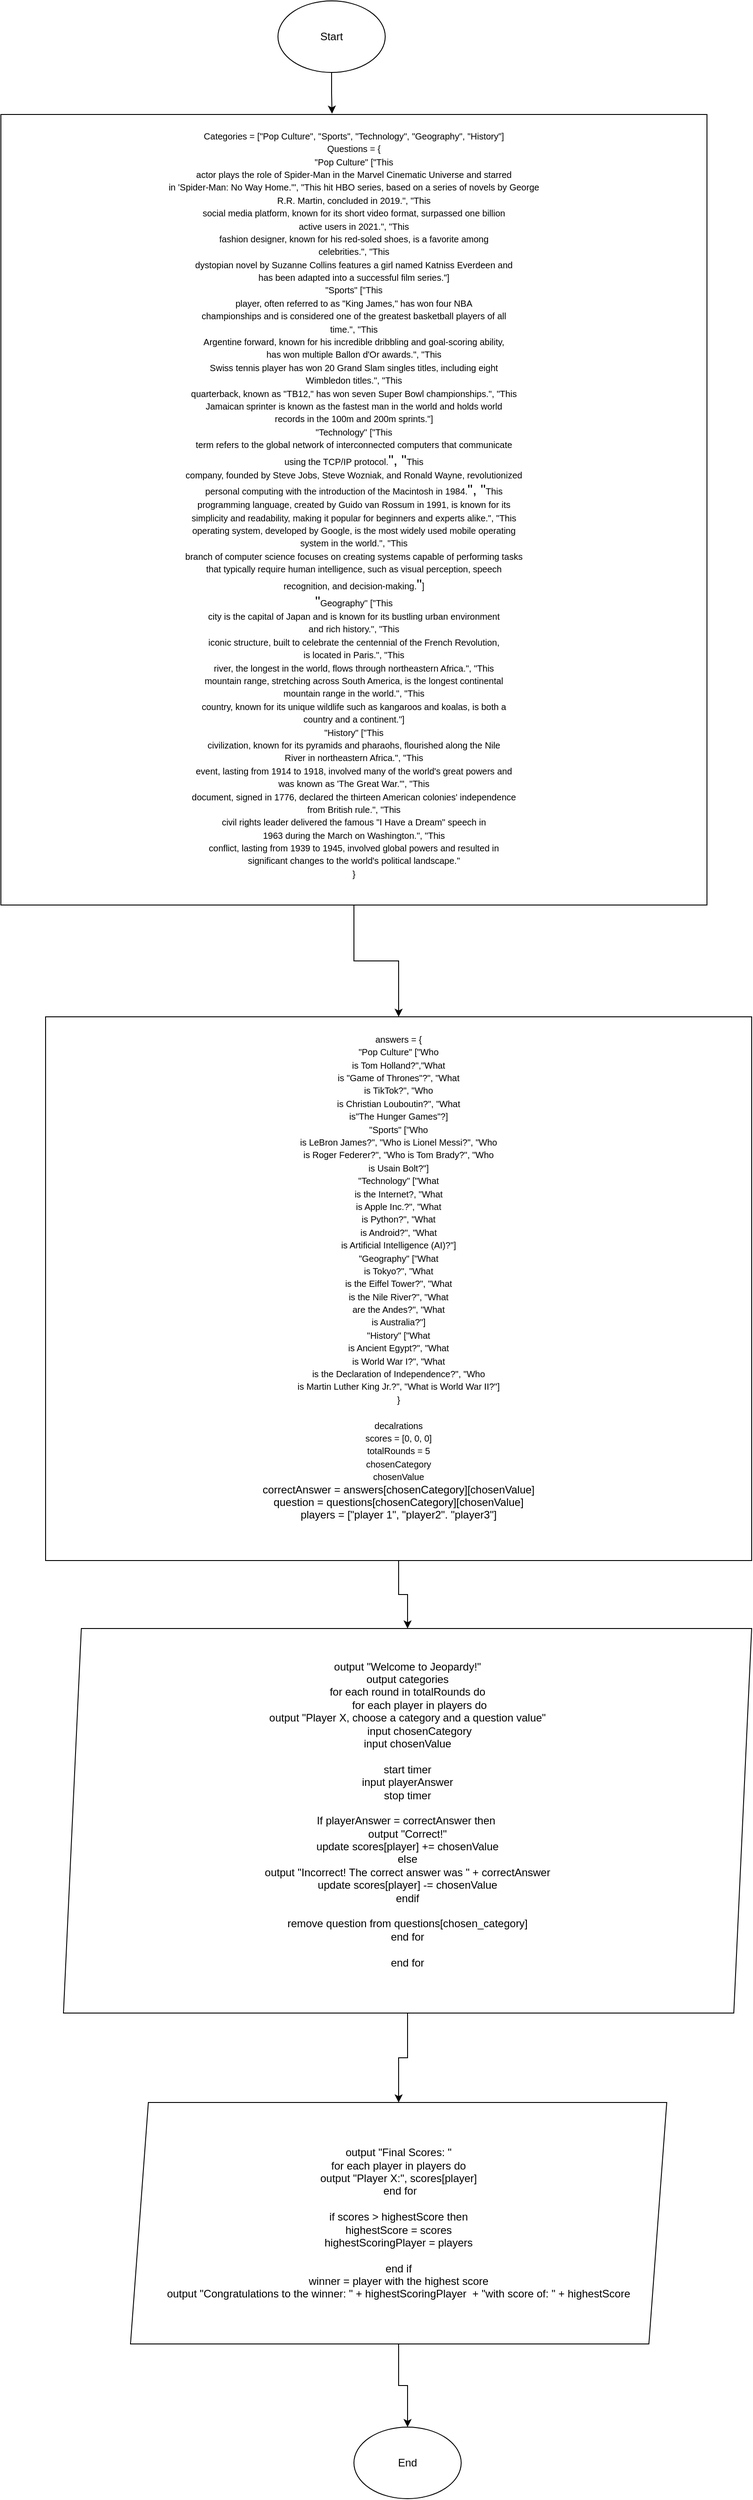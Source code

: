 <mxfile version="24.7.17">
  <diagram name="Page-1" id="QP5_oBR8MMs9zjLN8A2d">
    <mxGraphModel dx="1036" dy="606" grid="1" gridSize="10" guides="1" tooltips="1" connect="1" arrows="1" fold="1" page="1" pageScale="1" pageWidth="850" pageHeight="1100" math="0" shadow="0">
      <root>
        <mxCell id="0" />
        <mxCell id="1" parent="0" />
        <mxCell id="3y9-HfJewCbZ7ZtlqcnH-1" value="Start" style="ellipse;whiteSpace=wrap;html=1;" vertex="1" parent="1">
          <mxGeometry x="350" y="20" width="120" height="80" as="geometry" />
        </mxCell>
        <mxCell id="3y9-HfJewCbZ7ZtlqcnH-10" value="" style="edgeStyle=orthogonalEdgeStyle;rounded=0;orthogonalLoop=1;jettySize=auto;html=1;" edge="1" parent="1" source="3y9-HfJewCbZ7ZtlqcnH-2" target="3y9-HfJewCbZ7ZtlqcnH-3">
          <mxGeometry relative="1" as="geometry" />
        </mxCell>
        <mxCell id="3y9-HfJewCbZ7ZtlqcnH-2" value="&lt;font style=&quot;font-size: 10px;&quot;&gt;Categories = [&quot;Pop Culture&quot;, &quot;Sports&quot;, &quot;Technology&quot;, &quot;Geography&quot;, &quot;History&quot;]&lt;/font&gt;&lt;div&gt;&lt;font style=&quot;font-size: 10px;&quot;&gt;Questions = {&lt;/font&gt;&lt;/div&gt;&lt;div&gt;&lt;font style=&quot;font-size: 10px;&quot;&gt;&quot;Pop Culture&quot; [&quot;&lt;span style=&quot;font-family: Aptos, sans-serif; background-color: initial;&quot;&gt;&lt;font style=&quot;&quot;&gt;This&lt;br&gt;actor plays the role of Spider-Man in the Marvel Cinematic Universe and starred&lt;br&gt;in &#39;Spider-Man: No Way Home&lt;/font&gt;&lt;/span&gt;&lt;span style=&quot;font-family: Aptos, sans-serif; background-color: initial;&quot;&gt;.&#39;&quot;, &quot;&lt;/span&gt;&lt;span style=&quot;background-color: initial;&quot;&gt;This hit HBO series, based on a series of novels by George&lt;br&gt;R.R. Martin, concluded in 2019.&quot;, &quot;&lt;/span&gt;&lt;span style=&quot;font-family: Aptos, sans-serif; background-color: initial;&quot;&gt;&lt;font style=&quot;&quot;&gt;This&lt;br&gt;social media platform, known for its short video format, surpassed one billion&lt;br&gt;active users in 2021&lt;/font&gt;&lt;/span&gt;&lt;span style=&quot;font-family: Aptos, sans-serif; background-color: initial;&quot;&gt;.&quot;, &quot;&lt;/span&gt;&lt;span style=&quot;font-family: Aptos, sans-serif; background-color: initial;&quot;&gt;&lt;font style=&quot;&quot;&gt;This&lt;br&gt;fashion designer, known for his red-soled shoes, is a favorite among&lt;br&gt;celebrities.&lt;/font&gt;&lt;/span&gt;&lt;span style=&quot;font-family: Aptos, sans-serif; background-color: initial;&quot;&gt;&quot;, &quot;&lt;/span&gt;&lt;span style=&quot;font-family: Aptos, sans-serif; background-color: initial;&quot;&gt;&lt;font style=&quot;&quot;&gt;This&lt;br&gt;dystopian novel by Suzanne Collins features a girl named Katniss Everdeen and&lt;br&gt;has been adapted into a successful film series.&quot;]&lt;/font&gt;&lt;/span&gt;&lt;/font&gt;&lt;/div&gt;&lt;div&gt;&lt;font style=&quot;font-size: 10px;&quot;&gt;&lt;span style=&quot;font-family: Aptos, sans-serif; background-color: initial;&quot;&gt;&lt;font style=&quot;&quot;&gt;&quot;Sports&quot; [&quot;&lt;/font&gt;&lt;/span&gt;&lt;span style=&quot;font-family: Aptos, sans-serif; background-color: initial;&quot;&gt;&lt;font style=&quot;&quot;&gt;This&lt;br&gt;player, often referred to as &quot;King James,&quot; has won four NBA&lt;br&gt;championships and is considered one of the greatest basketball players of all&lt;br&gt;time.&quot;, &quot;&lt;/font&gt;&lt;/span&gt;&lt;span style=&quot;font-family: Aptos, sans-serif; background-color: initial;&quot;&gt;&lt;font style=&quot;&quot;&gt;This&lt;br&gt;Argentine forward, known for his incredible dribbling and goal-scoring ability,&lt;br&gt;has won multiple Ballon d&#39;Or awards.&lt;/font&gt;&lt;/span&gt;&lt;span style=&quot;font-family: Aptos, sans-serif; background-color: initial;&quot;&gt;&quot;, &quot;&lt;/span&gt;&lt;span style=&quot;font-family: Aptos, sans-serif; background-color: initial;&quot;&gt;&lt;font style=&quot;&quot;&gt;This&lt;br&gt;Swiss tennis player has won 20 Grand Slam singles titles, including eight&lt;br&gt;Wimbledon titles.&quot;, &quot;&lt;/font&gt;&lt;/span&gt;&lt;span style=&quot;font-family: Aptos, sans-serif; background-color: initial;&quot;&gt;&lt;font style=&quot;&quot;&gt;This&lt;br&gt;quarterback, known as &quot;TB12,&quot; has won seven Super Bowl championships.&lt;/font&gt;&lt;/span&gt;&lt;span style=&quot;font-family: Aptos, sans-serif; background-color: initial;&quot;&gt;&quot;, &quot;&lt;/span&gt;&lt;span style=&quot;font-family: Aptos, sans-serif; background-color: initial;&quot;&gt;&lt;font style=&quot;&quot;&gt;This&lt;br&gt;Jamaican sprinter is known as the fastest man in the world and holds world&lt;br&gt;records in the 100m and 200m sprints.&lt;/font&gt;&lt;/span&gt;&lt;span style=&quot;font-family: Aptos, sans-serif; background-color: initial;&quot;&gt;&quot;]&lt;/span&gt;&lt;/font&gt;&lt;/div&gt;&lt;div&gt;&lt;font style=&quot;font-size: 10px;&quot;&gt;&lt;span style=&quot;font-family: Aptos, sans-serif; background-color: initial;&quot;&gt;&quot;Technology&quot; [&quot;&lt;/span&gt;&lt;/font&gt;&lt;span style=&quot;font-family: Aptos, sans-serif; background-color: initial;&quot;&gt;&lt;font style=&quot;font-size: 10px;&quot;&gt;This&lt;br&gt;term refers to the global network of interconnected computers that communicate&lt;br&gt;using the TCP/IP protocol.&lt;/font&gt;&lt;/span&gt;&lt;span style=&quot;font-family: Aptos, sans-serif; font-size: 12pt; background-color: initial;&quot;&gt;&quot;, &quot;&lt;/span&gt;&lt;span style=&quot;font-family: Aptos, sans-serif; background-color: initial;&quot;&gt;&lt;font style=&quot;font-size: 10px;&quot;&gt;This&lt;br&gt;company, founded by Steve Jobs, Steve Wozniak, and Ronald Wayne, revolutionized&lt;br&gt;personal computing with the introduction of the Macintosh in 1984.&lt;/font&gt;&lt;/span&gt;&lt;span style=&quot;font-family: Aptos, sans-serif; font-size: 12pt; background-color: initial;&quot;&gt;&quot;, &quot;&lt;/span&gt;&lt;span style=&quot;font-family: Aptos, sans-serif; background-color: initial;&quot;&gt;&lt;font style=&quot;font-size: 10px;&quot;&gt;This&lt;br&gt;programming language, created by Guido van Rossum in 1991, is known for its&lt;br&gt;simplicity and readability, making it popular for beginners and experts alike.&lt;/font&gt;&lt;/span&gt;&lt;font style=&quot;font-size: 10px;&quot;&gt;&lt;span style=&quot;font-family: Aptos, sans-serif; background-color: initial;&quot;&gt;&quot;, &quot;&lt;/span&gt;&lt;span style=&quot;font-family: Aptos, sans-serif; background-color: initial;&quot;&gt;This&lt;br&gt;operating system, developed by Google, is the most widely used mobile operating&lt;br&gt;system in the world.&quot;, &quot;&lt;/span&gt;&lt;/font&gt;&lt;span style=&quot;font-family: Aptos, sans-serif; background-color: initial;&quot;&gt;&lt;font style=&quot;font-size: 10px;&quot;&gt;This&lt;br&gt;branch of computer science focuses on creating systems capable of performing tasks&lt;br&gt;that typically require human intelligence, such as visual perception, speech&lt;br&gt;recognition, and decision-making.&lt;/font&gt;&lt;/span&gt;&lt;span style=&quot;font-family: Aptos, sans-serif; font-size: 12pt; background-color: initial;&quot;&gt;&quot;&lt;/span&gt;&lt;span style=&quot;font-family: Aptos, sans-serif; background-color: initial;&quot;&gt;&lt;font style=&quot;font-size: 10px;&quot;&gt;]&lt;/font&gt;&lt;/span&gt;&lt;/div&gt;&lt;div&gt;&lt;span style=&quot;font-family: Aptos, sans-serif; font-size: 12pt; background-color: initial;&quot;&gt;&quot;&lt;/span&gt;&lt;font style=&quot;font-size: 10px;&quot;&gt;&lt;span style=&quot;font-family: Aptos, sans-serif; background-color: initial;&quot;&gt;Geography&quot; [&quot;&lt;/span&gt;&lt;span style=&quot;font-family: Aptos, sans-serif; background-color: initial;&quot;&gt;This&lt;br&gt;city is the capital of Japan and is known for its bustling urban environment&lt;br&gt;and rich history.&quot;, &quot;&lt;/span&gt;&lt;/font&gt;&lt;span style=&quot;font-family: Aptos, sans-serif; background-color: initial;&quot;&gt;&lt;font style=&quot;&quot;&gt;&lt;span style=&quot;font-size: 10px;&quot;&gt;This&lt;/span&gt;&lt;br&gt;&lt;span style=&quot;font-size: 10px;&quot;&gt;iconic structure, built to celebrate the centennial of the French Revolution,&lt;/span&gt;&lt;br&gt;&lt;font style=&quot;font-size: 10px;&quot;&gt;is located in Paris.&lt;/font&gt;&lt;/font&gt;&lt;/span&gt;&lt;font style=&quot;font-size: 10px;&quot;&gt;&lt;span style=&quot;font-family: Aptos, sans-serif; background-color: initial;&quot;&gt;&quot;, &quot;&lt;/span&gt;&lt;span style=&quot;font-family: Aptos, sans-serif; background-color: initial;&quot;&gt;&lt;font style=&quot;&quot;&gt;This&lt;br&gt;river, the longest in the world, flows through northeastern Africa.&lt;/font&gt;&lt;/span&gt;&lt;span style=&quot;font-family: Aptos, sans-serif; background-color: initial;&quot;&gt;&quot;, &quot;&lt;/span&gt;&lt;span style=&quot;font-family: Aptos, sans-serif; background-color: initial;&quot;&gt;&lt;font style=&quot;&quot;&gt;This&lt;br&gt;mountain range, stretching across South America, is the longest continental&lt;br&gt;mountain range in the world&lt;/font&gt;&lt;/span&gt;&lt;span style=&quot;font-family: Aptos, sans-serif; background-color: initial;&quot;&gt;.&quot;, &quot;&lt;/span&gt;&lt;span style=&quot;font-family: Aptos, sans-serif; background-color: initial;&quot;&gt;&lt;font style=&quot;&quot;&gt;This&lt;br&gt;country, known for its unique wildlife such as kangaroos and koalas, is both a&lt;br&gt;country and a continent.&lt;/font&gt;&lt;/span&gt;&lt;span style=&quot;font-family: Aptos, sans-serif; background-color: initial;&quot;&gt;&quot;]&lt;/span&gt;&lt;/font&gt;&lt;/div&gt;&lt;div&gt;&lt;font style=&quot;font-size: 10px;&quot;&gt;&lt;span style=&quot;font-family: Aptos, sans-serif; background-color: initial;&quot;&gt;&lt;font style=&quot;&quot;&gt;&quot;History&quot; [&quot;&lt;/font&gt;&lt;/span&gt;&lt;span style=&quot;font-family: Aptos, sans-serif; background-color: initial;&quot;&gt;&lt;font style=&quot;&quot;&gt;This&lt;br&gt;civilization, known for its pyramids and pharaohs, flourished along the Nile&lt;br&gt;River in northeastern Africa.&lt;/font&gt;&lt;/span&gt;&lt;span style=&quot;font-family: Aptos, sans-serif; background-color: initial;&quot;&gt;&quot;, &quot;&lt;/span&gt;&lt;/font&gt;&lt;span style=&quot;font-family: Aptos, sans-serif; background-color: initial;&quot;&gt;&lt;font style=&quot;font-size: 10px;&quot;&gt;This&lt;br&gt;event, lasting from 1914 to 1918, involved many of the world&#39;s great powers and&lt;br&gt;was known as &#39;The Great War.&#39;&quot;, &quot;&lt;/font&gt;&lt;/span&gt;&lt;span style=&quot;font-family: Aptos, sans-serif; background-color: initial;&quot;&gt;&lt;font style=&quot;font-size: 10px;&quot;&gt;This&lt;br&gt;document, signed in 1776, declared the thirteen American colonies&#39; independence&lt;br&gt;from British rule.&quot;, &quot;&lt;/font&gt;&lt;/span&gt;&lt;span style=&quot;font-family: Aptos, sans-serif; background-color: initial;&quot;&gt;&lt;font style=&quot;font-size: 10px;&quot;&gt;This&lt;br&gt;civil rights leader delivered the famous &quot;I Have a Dream&quot; speech in&lt;br&gt;1963 during the March on Washington.&quot;, &quot;&lt;/font&gt;&lt;/span&gt;&lt;span style=&quot;font-family: Aptos, sans-serif; background-color: initial;&quot;&gt;&lt;font style=&quot;font-size: 10px;&quot;&gt;This&lt;br&gt;conflict, lasting from 1939 to 1945, involved global powers and resulted in&lt;br&gt;significant changes to the world&#39;s political landscape.&quot;&lt;/font&gt;&lt;/span&gt;&lt;/div&gt;&lt;div&gt;&lt;span style=&quot;font-family: Aptos, sans-serif; background-color: initial;&quot;&gt;&lt;font style=&quot;font-size: 10px;&quot;&gt;}&lt;/font&gt;&lt;/span&gt;&lt;/div&gt;&lt;p class=&quot;MsoNormal&quot;&gt;&lt;/p&gt;" style="rounded=0;whiteSpace=wrap;html=1;" vertex="1" parent="1">
          <mxGeometry x="40" y="147" width="790" height="884" as="geometry" />
        </mxCell>
        <mxCell id="3y9-HfJewCbZ7ZtlqcnH-9" value="" style="edgeStyle=orthogonalEdgeStyle;rounded=0;orthogonalLoop=1;jettySize=auto;html=1;" edge="1" parent="1" source="3y9-HfJewCbZ7ZtlqcnH-3" target="3y9-HfJewCbZ7ZtlqcnH-4">
          <mxGeometry relative="1" as="geometry" />
        </mxCell>
        <mxCell id="3y9-HfJewCbZ7ZtlqcnH-3" value="&lt;font style=&quot;font-size: 10px;&quot;&gt;answers = {&lt;/font&gt;&lt;div&gt;&lt;font style=&quot;font-size: 10px;&quot;&gt;&quot;Pop Culture&quot; [&quot;&lt;span style=&quot;font-family: Aptos, sans-serif; background-color: initial;&quot;&gt;&lt;font style=&quot;&quot;&gt;Who&lt;br&gt;is Tom Holland?&lt;/font&gt;&lt;/span&gt;&lt;span style=&quot;font-family: Aptos, sans-serif; background-color: initial;&quot;&gt;&quot;,&quot;&lt;/span&gt;&lt;span style=&quot;font-family: Aptos, sans-serif; background-color: initial;&quot;&gt;What&lt;br&gt;is &quot;Game of Thrones&quot;?&quot;, &quot;&lt;/span&gt;&lt;span style=&quot;font-family: Aptos, sans-serif; background-color: initial;&quot;&gt;What&lt;br&gt;is TikTok?&quot;, &quot;&lt;/span&gt;&lt;/font&gt;&lt;span style=&quot;font-family: Aptos, sans-serif; background-color: initial;&quot;&gt;&lt;font style=&quot;font-size: 10px;&quot;&gt;Who&lt;br&gt;is Christian Louboutin?&quot;, &quot;&lt;/font&gt;&lt;/span&gt;&lt;span style=&quot;font-family: Aptos, sans-serif; background-color: initial;&quot;&gt;&lt;font style=&quot;font-size: 10px;&quot;&gt;What&lt;br&gt;is&quot;The Hunger Games&quot;?]&lt;/font&gt;&lt;/span&gt;&lt;/div&gt;&lt;div&gt;&lt;span style=&quot;font-family: Aptos, sans-serif; background-color: initial;&quot;&gt;&lt;font style=&quot;font-size: 10px;&quot;&gt;&quot;Sports&quot; [&quot;&lt;/font&gt;&lt;/span&gt;&lt;span style=&quot;font-family: Aptos, sans-serif; background-color: initial;&quot;&gt;&lt;font style=&quot;font-size: 10px;&quot;&gt;Who&lt;br&gt;is LeBron James?&quot;, &quot;&lt;/font&gt;&lt;/span&gt;&lt;span style=&quot;background-color: initial;&quot;&gt;&lt;font style=&quot;font-size: 10px;&quot;&gt;Who is Lionel Messi?&quot;, &quot;&lt;/font&gt;&lt;/span&gt;&lt;span style=&quot;font-family: Aptos, sans-serif; background-color: initial;&quot;&gt;&lt;font style=&quot;font-size: 10px;&quot;&gt;Who&lt;br&gt;is Roger Federer?&quot;, &quot;&lt;/font&gt;&lt;/span&gt;&lt;span style=&quot;background-color: initial;&quot;&gt;&lt;font style=&quot;font-size: 10px;&quot;&gt;Who is Tom Brady?&quot;, &quot;&lt;/font&gt;&lt;/span&gt;&lt;span style=&quot;font-family: Aptos, sans-serif; background-color: initial;&quot;&gt;&lt;font style=&quot;font-size: 10px;&quot;&gt;Who&lt;br&gt;is Usain Bolt?&quot;]&lt;/font&gt;&lt;/span&gt;&lt;/div&gt;&lt;div&gt;&lt;span style=&quot;font-family: Aptos, sans-serif; background-color: initial;&quot;&gt;&lt;font style=&quot;font-size: 10px;&quot;&gt;&quot;Technology&quot; [&quot;&lt;/font&gt;&lt;/span&gt;&lt;span style=&quot;font-family: Aptos, sans-serif; background-color: initial;&quot;&gt;&lt;font style=&quot;font-size: 10px;&quot;&gt;What&lt;br&gt;is the Internet?, &quot;&lt;/font&gt;&lt;/span&gt;&lt;span style=&quot;font-family: Aptos, sans-serif; background-color: initial;&quot;&gt;&lt;font style=&quot;font-size: 10px;&quot;&gt;What&lt;br&gt;is Apple Inc.?&quot;, &quot;&lt;/font&gt;&lt;/span&gt;&lt;span style=&quot;font-family: Aptos, sans-serif; background-color: initial;&quot;&gt;&lt;font style=&quot;font-size: 10px;&quot;&gt;What&lt;br&gt;is Python?&quot;, &quot;&lt;/font&gt;&lt;/span&gt;&lt;span style=&quot;font-family: Aptos, sans-serif; background-color: initial;&quot;&gt;&lt;font style=&quot;font-size: 10px;&quot;&gt;What&lt;br&gt;is Android?&quot;, &quot;&lt;/font&gt;&lt;/span&gt;&lt;span style=&quot;font-family: Aptos, sans-serif; background-color: initial;&quot;&gt;&lt;font style=&quot;font-size: 10px;&quot;&gt;What&lt;br&gt;is Artificial Intelligence (AI)?&quot;]&lt;/font&gt;&lt;/span&gt;&lt;/div&gt;&lt;div&gt;&lt;span style=&quot;font-family: Aptos, sans-serif; background-color: initial;&quot;&gt;&lt;font style=&quot;font-size: 10px;&quot;&gt;&quot;Geography&quot; [&quot;&lt;/font&gt;&lt;/span&gt;&lt;span style=&quot;font-family: Aptos, sans-serif; background-color: initial;&quot;&gt;&lt;font style=&quot;font-size: 10px;&quot;&gt;What&lt;br&gt;is Tokyo?&quot;, &quot;&lt;/font&gt;&lt;/span&gt;&lt;span style=&quot;font-family: Aptos, sans-serif; background-color: initial;&quot;&gt;&lt;font style=&quot;font-size: 10px;&quot;&gt;What&lt;br&gt;is the Eiffel Tower?&quot;, &quot;&lt;/font&gt;&lt;/span&gt;&lt;span style=&quot;font-family: Aptos, sans-serif; background-color: initial;&quot;&gt;&lt;font style=&quot;font-size: 10px;&quot;&gt;What&lt;br&gt;is the Nile River?&quot;, &quot;&lt;/font&gt;&lt;/span&gt;&lt;span style=&quot;font-family: Aptos, sans-serif; background-color: initial;&quot;&gt;&lt;font style=&quot;font-size: 10px;&quot;&gt;What&lt;br&gt;are the Andes?&quot;, &quot;&lt;/font&gt;&lt;/span&gt;&lt;span style=&quot;font-family: Aptos, sans-serif; background-color: initial;&quot;&gt;&lt;font style=&quot;font-size: 10px;&quot;&gt;What&lt;br&gt;is Australia?&quot;]&lt;/font&gt;&lt;/span&gt;&lt;/div&gt;&lt;div&gt;&lt;span style=&quot;font-family: Aptos, sans-serif; background-color: initial;&quot;&gt;&lt;font style=&quot;font-size: 10px;&quot;&gt;&quot;History&quot; [&quot;&lt;/font&gt;&lt;/span&gt;&lt;span style=&quot;font-family: Aptos, sans-serif; background-color: initial;&quot;&gt;&lt;font style=&quot;font-size: 10px;&quot;&gt;What&lt;br&gt;is Ancient Egypt?&quot;, &quot;&lt;/font&gt;&lt;/span&gt;&lt;span style=&quot;font-family: Aptos, sans-serif; background-color: initial;&quot;&gt;&lt;font style=&quot;font-size: 10px;&quot;&gt;What&lt;br&gt;is World War I?&quot;, &quot;&lt;/font&gt;&lt;/span&gt;&lt;span style=&quot;font-family: Aptos, sans-serif; background-color: initial;&quot;&gt;&lt;font style=&quot;font-size: 10px;&quot;&gt;What&lt;br&gt;is the Declaration of Independence?&quot;, &quot;&lt;/font&gt;&lt;/span&gt;&lt;span style=&quot;font-family: Aptos, sans-serif; background-color: initial;&quot;&gt;&lt;font style=&quot;font-size: 10px;&quot;&gt;Who&lt;br&gt;is Martin Luther King Jr.?&quot;, &quot;&lt;/font&gt;&lt;/span&gt;&lt;span style=&quot;background-color: initial;&quot;&gt;&lt;font style=&quot;font-size: 10px;&quot;&gt;What is World War II?&quot;]&lt;/font&gt;&lt;/span&gt;&lt;/div&gt;&lt;div&gt;&lt;span style=&quot;background-color: initial;&quot;&gt;&lt;font style=&quot;font-size: 10px;&quot;&gt;}&lt;/font&gt;&lt;/span&gt;&lt;/div&gt;&lt;div&gt;&lt;span style=&quot;background-color: initial;&quot;&gt;&lt;font style=&quot;font-size: 10px;&quot;&gt;&lt;br&gt;&lt;/font&gt;&lt;/span&gt;&lt;/div&gt;&lt;div&gt;&lt;span style=&quot;font-size: 10px;&quot;&gt;decalrations&lt;/span&gt;&lt;/div&gt;&lt;div&gt;&lt;span style=&quot;font-size: 10px; background-color: initial;&quot;&gt;scores = [0, 0, 0]&lt;/span&gt;&lt;/div&gt;&lt;div&gt;&lt;span style=&quot;font-size: 10px; background-color: initial;&quot;&gt;totalRounds = 5&lt;/span&gt;&lt;/div&gt;&lt;div&gt;&lt;span style=&quot;font-size: 10px; background-color: initial;&quot;&gt;chosenCategory&lt;/span&gt;&lt;/div&gt;&lt;div&gt;&lt;span style=&quot;font-size: 10px;&quot;&gt;chosenValue&lt;/span&gt;&lt;/div&gt;&lt;div&gt;correctAnswer = answers[chosenCategory][chosenValue]&lt;span style=&quot;font-size: 10px;&quot;&gt;&lt;br&gt;&lt;/span&gt;&lt;/div&gt;&lt;div&gt;question = questions[chosenCategory][chosenValue]&lt;/div&gt;&lt;div&gt;players = [&quot;player 1&quot;, &quot;player2&quot;. &quot;player3&quot;]&lt;/div&gt;&lt;div&gt;&lt;br&gt;&lt;/div&gt;&lt;p class=&quot;MsoNormal&quot;&gt;&lt;/p&gt;&lt;p class=&quot;MsoNormal&quot;&gt;&lt;/p&gt;&lt;p class=&quot;MsoNormal&quot;&gt;&lt;/p&gt;" style="whiteSpace=wrap;html=1;" vertex="1" parent="1">
          <mxGeometry x="90" y="1156" width="790" height="608" as="geometry" />
        </mxCell>
        <mxCell id="3y9-HfJewCbZ7ZtlqcnH-8" value="" style="edgeStyle=orthogonalEdgeStyle;rounded=0;orthogonalLoop=1;jettySize=auto;html=1;" edge="1" parent="1" source="3y9-HfJewCbZ7ZtlqcnH-4" target="3y9-HfJewCbZ7ZtlqcnH-5">
          <mxGeometry relative="1" as="geometry" />
        </mxCell>
        <mxCell id="3y9-HfJewCbZ7ZtlqcnH-4" value="output &quot;Welcome to Jeopardy!&quot;&lt;div&gt;output categories&lt;/div&gt;&lt;div&gt;for each round in totalRounds do&lt;br&gt;&lt;/div&gt;&lt;div&gt;&lt;span style=&quot;white-space: pre;&quot;&gt;&#x9;&lt;/span&gt;for&lt;span style=&quot;background-color: initial;&quot;&gt;&amp;nbsp;each player in players do&lt;/span&gt;&lt;br&gt;&lt;/div&gt;&lt;div&gt;&lt;span style=&quot;background-color: initial;&quot;&gt;output&amp;nbsp;&lt;/span&gt;&lt;span style=&quot;background-color: initial;&quot;&gt;&quot;Player X, choose a category and a question value&quot;&lt;/span&gt;&lt;/div&gt;&lt;div&gt;&lt;span style=&quot;background-color: initial;&quot;&gt;&lt;span style=&quot;white-space: pre;&quot;&gt;&#x9;&lt;/span&gt;input chosenCategory&lt;br&gt;&lt;/span&gt;&lt;/div&gt;&lt;div&gt;&lt;span style=&quot;background-color: initial;&quot;&gt;input chosenValue&lt;/span&gt;&lt;/div&gt;&lt;div&gt;&lt;br&gt;&lt;/div&gt;&lt;div&gt;start timer&lt;/div&gt;&lt;div&gt;input playerAnswer&lt;/div&gt;&lt;div&gt;stop timer&lt;/div&gt;&lt;div&gt;&lt;br&gt;&lt;/div&gt;&lt;div&gt;If playerAnswer = correctAnswer then&amp;nbsp;&lt;/div&gt;&lt;div&gt;output &quot;Correct!&quot;&lt;/div&gt;&lt;div&gt;update scores[player] += chosenValue&lt;/div&gt;&lt;div&gt;else&lt;/div&gt;&lt;div&gt;output &quot;Incorrect! The correct answer was &quot; + correctAnswer&lt;/div&gt;&lt;div&gt;update scores[player] -= chosenValue&lt;/div&gt;&lt;div&gt;endif&lt;/div&gt;&lt;div&gt;&lt;br&gt;&lt;/div&gt;&lt;div&gt;remove question from questions[chosen_category]&lt;br&gt;&lt;/div&gt;&lt;div&gt;end for&lt;/div&gt;&lt;div&gt;&lt;br&gt;&lt;/div&gt;&lt;div&gt;end for&lt;/div&gt;&lt;div&gt;&lt;br&gt;&lt;/div&gt;" style="shape=parallelogram;perimeter=parallelogramPerimeter;whiteSpace=wrap;html=1;fixedSize=1;" vertex="1" parent="1">
          <mxGeometry x="110" y="1840" width="770" height="430" as="geometry" />
        </mxCell>
        <mxCell id="3y9-HfJewCbZ7ZtlqcnH-7" value="" style="edgeStyle=orthogonalEdgeStyle;rounded=0;orthogonalLoop=1;jettySize=auto;html=1;" edge="1" parent="1" source="3y9-HfJewCbZ7ZtlqcnH-5" target="3y9-HfJewCbZ7ZtlqcnH-6">
          <mxGeometry relative="1" as="geometry" />
        </mxCell>
        <mxCell id="3y9-HfJewCbZ7ZtlqcnH-5" value="output &quot;Final Scores: &quot;&lt;div&gt;for each player in players do&lt;/div&gt;&lt;div&gt;&amp;nbsp;output &quot;Player X:&quot;, scores[player]&amp;nbsp;&lt;/div&gt;&lt;div&gt;&amp;nbsp;end for&lt;br&gt;&lt;/div&gt;&lt;div&gt;&lt;br&gt;&lt;/div&gt;&lt;div&gt;if scores &amp;gt; highestScore then&lt;/div&gt;&lt;div&gt;highestScore = scores&lt;/div&gt;&lt;div&gt;highestScoringPlayer = players&lt;/div&gt;&lt;div&gt;&lt;br&gt;&lt;/div&gt;&lt;div&gt;end if&lt;/div&gt;&lt;div&gt;winner = player with the highest score&lt;/div&gt;&lt;div&gt;output &quot;Congratulations to the winner: &quot; + highestScoringPlayer&amp;nbsp; + &quot;with score of: &quot; + highestScore&lt;/div&gt;" style="shape=parallelogram;perimeter=parallelogramPerimeter;whiteSpace=wrap;html=1;fixedSize=1;" vertex="1" parent="1">
          <mxGeometry x="185" y="2370" width="600" height="270" as="geometry" />
        </mxCell>
        <mxCell id="3y9-HfJewCbZ7ZtlqcnH-6" value="End" style="ellipse;whiteSpace=wrap;html=1;" vertex="1" parent="1">
          <mxGeometry x="435" y="2733" width="120" height="80" as="geometry" />
        </mxCell>
        <mxCell id="3y9-HfJewCbZ7ZtlqcnH-11" style="edgeStyle=orthogonalEdgeStyle;rounded=0;orthogonalLoop=1;jettySize=auto;html=1;exitX=0.5;exitY=1;exitDx=0;exitDy=0;entryX=0.469;entryY=-0.001;entryDx=0;entryDy=0;entryPerimeter=0;" edge="1" parent="1" source="3y9-HfJewCbZ7ZtlqcnH-1" target="3y9-HfJewCbZ7ZtlqcnH-2">
          <mxGeometry relative="1" as="geometry" />
        </mxCell>
      </root>
    </mxGraphModel>
  </diagram>
</mxfile>
